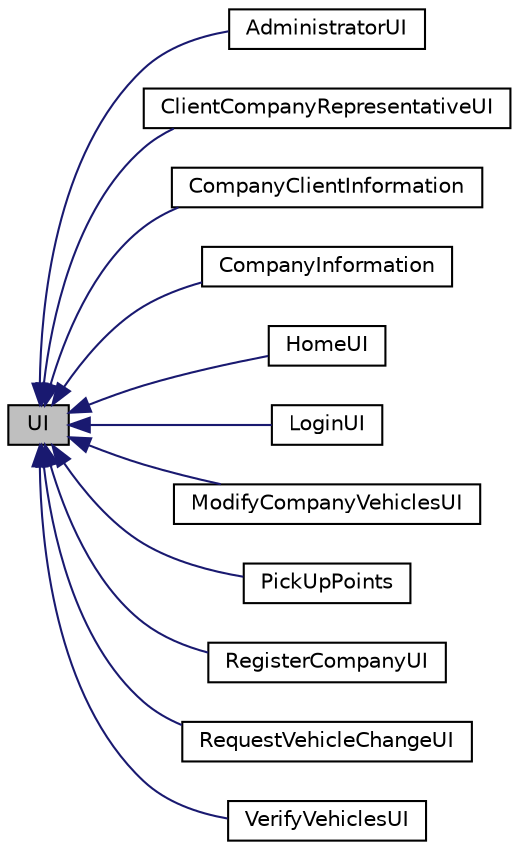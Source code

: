 digraph "UI"
{
  edge [fontname="Helvetica",fontsize="10",labelfontname="Helvetica",labelfontsize="10"];
  node [fontname="Helvetica",fontsize="10",shape=record];
  rankdir="LR";
  Node0 [label="UI",height=0.2,width=0.4,color="black", fillcolor="grey75", style="filled", fontcolor="black"];
  Node0 -> Node1 [dir="back",color="midnightblue",fontsize="10",style="solid",fontname="Helvetica"];
  Node1 [label="AdministratorUI",height=0.2,width=0.4,color="black", fillcolor="white", style="filled",URL="$classAdministratorUI.html"];
  Node0 -> Node2 [dir="back",color="midnightblue",fontsize="10",style="solid",fontname="Helvetica"];
  Node2 [label="ClientCompanyRepresentativeUI",height=0.2,width=0.4,color="black", fillcolor="white", style="filled",URL="$classClientCompanyRepresentativeUI.html"];
  Node0 -> Node3 [dir="back",color="midnightblue",fontsize="10",style="solid",fontname="Helvetica"];
  Node3 [label="CompanyClientInformation",height=0.2,width=0.4,color="black", fillcolor="white", style="filled",URL="$classCompanyClientInformation.html"];
  Node0 -> Node4 [dir="back",color="midnightblue",fontsize="10",style="solid",fontname="Helvetica"];
  Node4 [label="CompanyInformation",height=0.2,width=0.4,color="black", fillcolor="white", style="filled",URL="$classCompanyInformation.html"];
  Node0 -> Node5 [dir="back",color="midnightblue",fontsize="10",style="solid",fontname="Helvetica"];
  Node5 [label="HomeUI",height=0.2,width=0.4,color="black", fillcolor="white", style="filled",URL="$classHomeUI.html"];
  Node0 -> Node6 [dir="back",color="midnightblue",fontsize="10",style="solid",fontname="Helvetica"];
  Node6 [label="LoginUI",height=0.2,width=0.4,color="black", fillcolor="white", style="filled",URL="$classLoginUI.html"];
  Node0 -> Node7 [dir="back",color="midnightblue",fontsize="10",style="solid",fontname="Helvetica"];
  Node7 [label="ModifyCompanyVehiclesUI",height=0.2,width=0.4,color="black", fillcolor="white", style="filled",URL="$classModifyCompanyVehiclesUI.html"];
  Node0 -> Node8 [dir="back",color="midnightblue",fontsize="10",style="solid",fontname="Helvetica"];
  Node8 [label="PickUpPoints",height=0.2,width=0.4,color="black", fillcolor="white", style="filled",URL="$classPickUpPoints.html"];
  Node0 -> Node9 [dir="back",color="midnightblue",fontsize="10",style="solid",fontname="Helvetica"];
  Node9 [label="RegisterCompanyUI",height=0.2,width=0.4,color="black", fillcolor="white", style="filled",URL="$classRegisterCompanyUI.html"];
  Node0 -> Node10 [dir="back",color="midnightblue",fontsize="10",style="solid",fontname="Helvetica"];
  Node10 [label="RequestVehicleChangeUI",height=0.2,width=0.4,color="black", fillcolor="white", style="filled",URL="$classRequestVehicleChangeUI.html"];
  Node0 -> Node11 [dir="back",color="midnightblue",fontsize="10",style="solid",fontname="Helvetica"];
  Node11 [label="VerifyVehiclesUI",height=0.2,width=0.4,color="black", fillcolor="white", style="filled",URL="$classVerifyVehiclesUI.html"];
}
